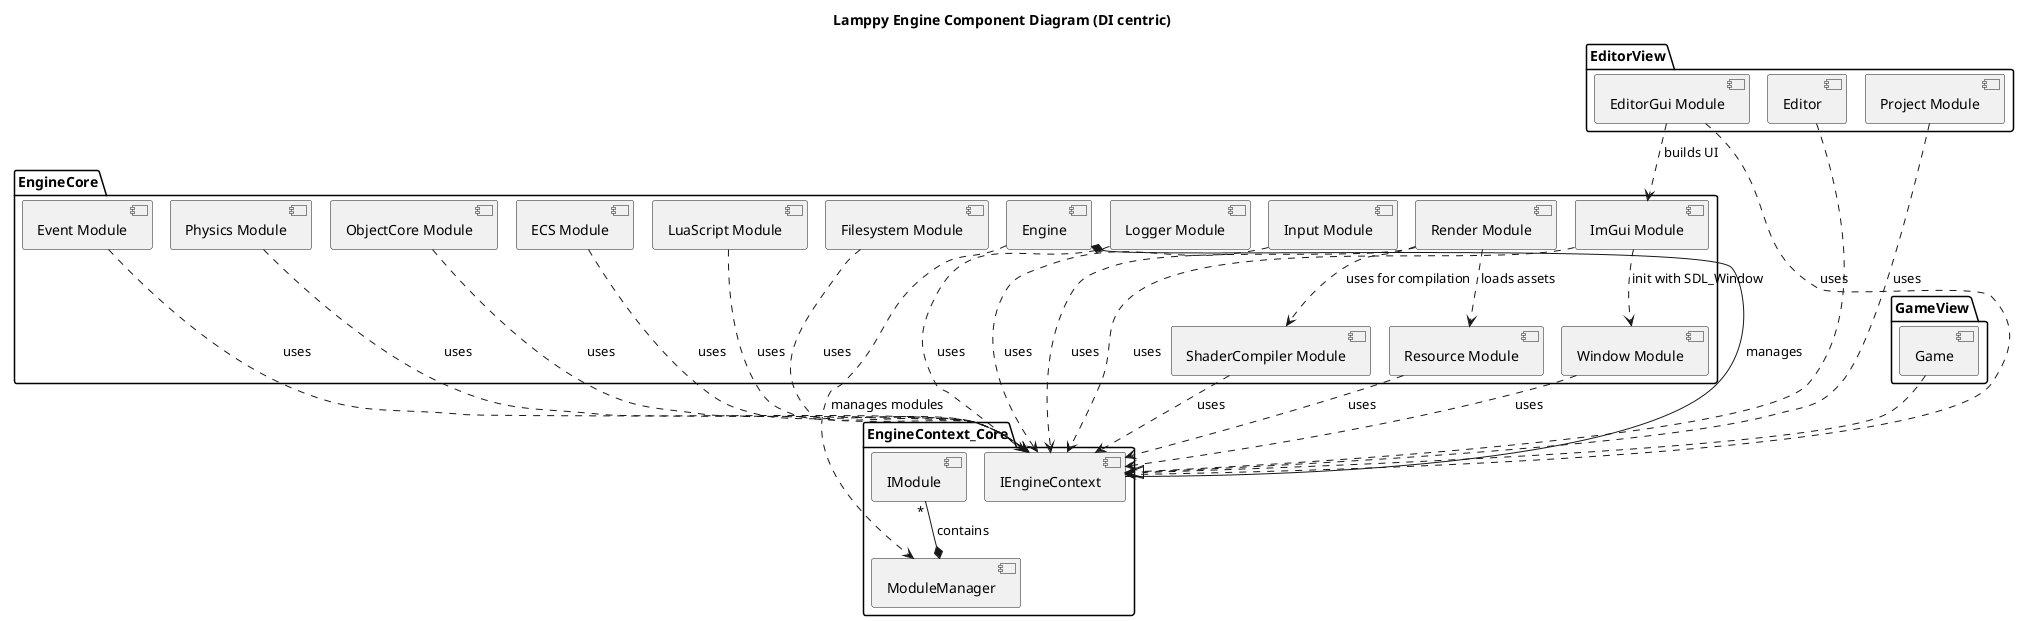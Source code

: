 @startuml
!pragma layout smetana

title Lamppy Engine Component Diagram (DI centric)

package EngineCore {
  component [Engine] as Engine
  component [Logger Module] as LoggerModule
  component [Window Module] as WindowModule
  component [Input Module] as InputModule
  component [Event Module] as EventModule
  component [Render Module] as RenderModule
  component [ShaderCompiler Module] as ShaderCompilerModule
  component [Resource Module] as ResourceModule
  component [Physics Module] as PhysicsModule
  component [ObjectCore Module] as ObjectCoreModule
  component [ECS Module] as ECSModule
  component [ImGui Module] as ImGuiModule
  component [LuaScript Module] as LuaScriptModule
  component [Filesystem Module] as FilesystemModule
}

package EngineContext_Core {
  interface [IEngineContext] as IEngineContext
  interface [IModule] as IModule
  component [ModuleManager] as ModuleManager

  ' ModuleManager содержит (управляет жизненным циклом) IModule
  IModule "*" --* ModuleManager : contains
}

package EditorView {
  component [Editor] as Editor
  component [Project Module] as ProjectModule
  component [EditorGui Module] as EditorGuiModule
}

package GameView {
  component [Game] as Game
}

' =========================================================================
' Основные отношения:
' Engine управляет IEngineContext
Engine *-- "1" IEngineContext : manages

' Editor и Game реализуют IEngineContext
Editor ..|> IEngineContext
Game ..|> IEngineContext

' =========================================================================
' Зависимости модулей от EngineContext
' Каждый модуль зависит от IEngineContext, чтобы получить другие модули, которые ему нужны.
' Это ключевая идея DI.

LoggerModule ..> IEngineContext : uses
WindowModule ..> IEngineContext : uses
InputModule ..> IEngineContext : uses
EventModule ..> IEngineContext : uses
RenderModule ..> IEngineContext : uses
ShaderCompilerModule ..> IEngineContext : uses
ResourceModule ..> IEngineContext : uses
PhysicsModule ..> IEngineContext : uses
ObjectCoreModule ..> IEngineContext : uses
ECSModule ..> IEngineContext : uses
ImGuiModule ..> IEngineContext : uses
LuaScriptModule ..> IEngineContext : uses
FilesystemModule ..> IEngineContext : uses
ProjectModule ..> IEngineContext : uses
EditorGuiModule ..> IEngineContext : uses

' =========================================================================
' Дополнительные зависимости:
' Некоторые зависимости могут быть не через IEngineContext, а напрямую (например, если один модуль
' является частью внутреннего контракта другого или предоставляет сервис, который не является
' "модулем" в смысле IModule, но является частью API другого модуля).
' Однако, если все зависимости через DI, эти стрелки будут отсутствовать.
' Я добавлю несколько, которые логичны, даже при DI, например, компилятор шейдеров для рендера.

RenderModule ..> ShaderCompilerModule : uses for compilation
RenderModule ..> ResourceModule : loads assets

ImGuiModule ..> WindowModule : init with SDL_Window
EditorGuiModule ..> ImGuiModule : builds UI

' Engine явно управляет ModuleManager, чтобы зарегистрировать и инициализировать модули
Engine ..> ModuleManager : manages modules

@enduml